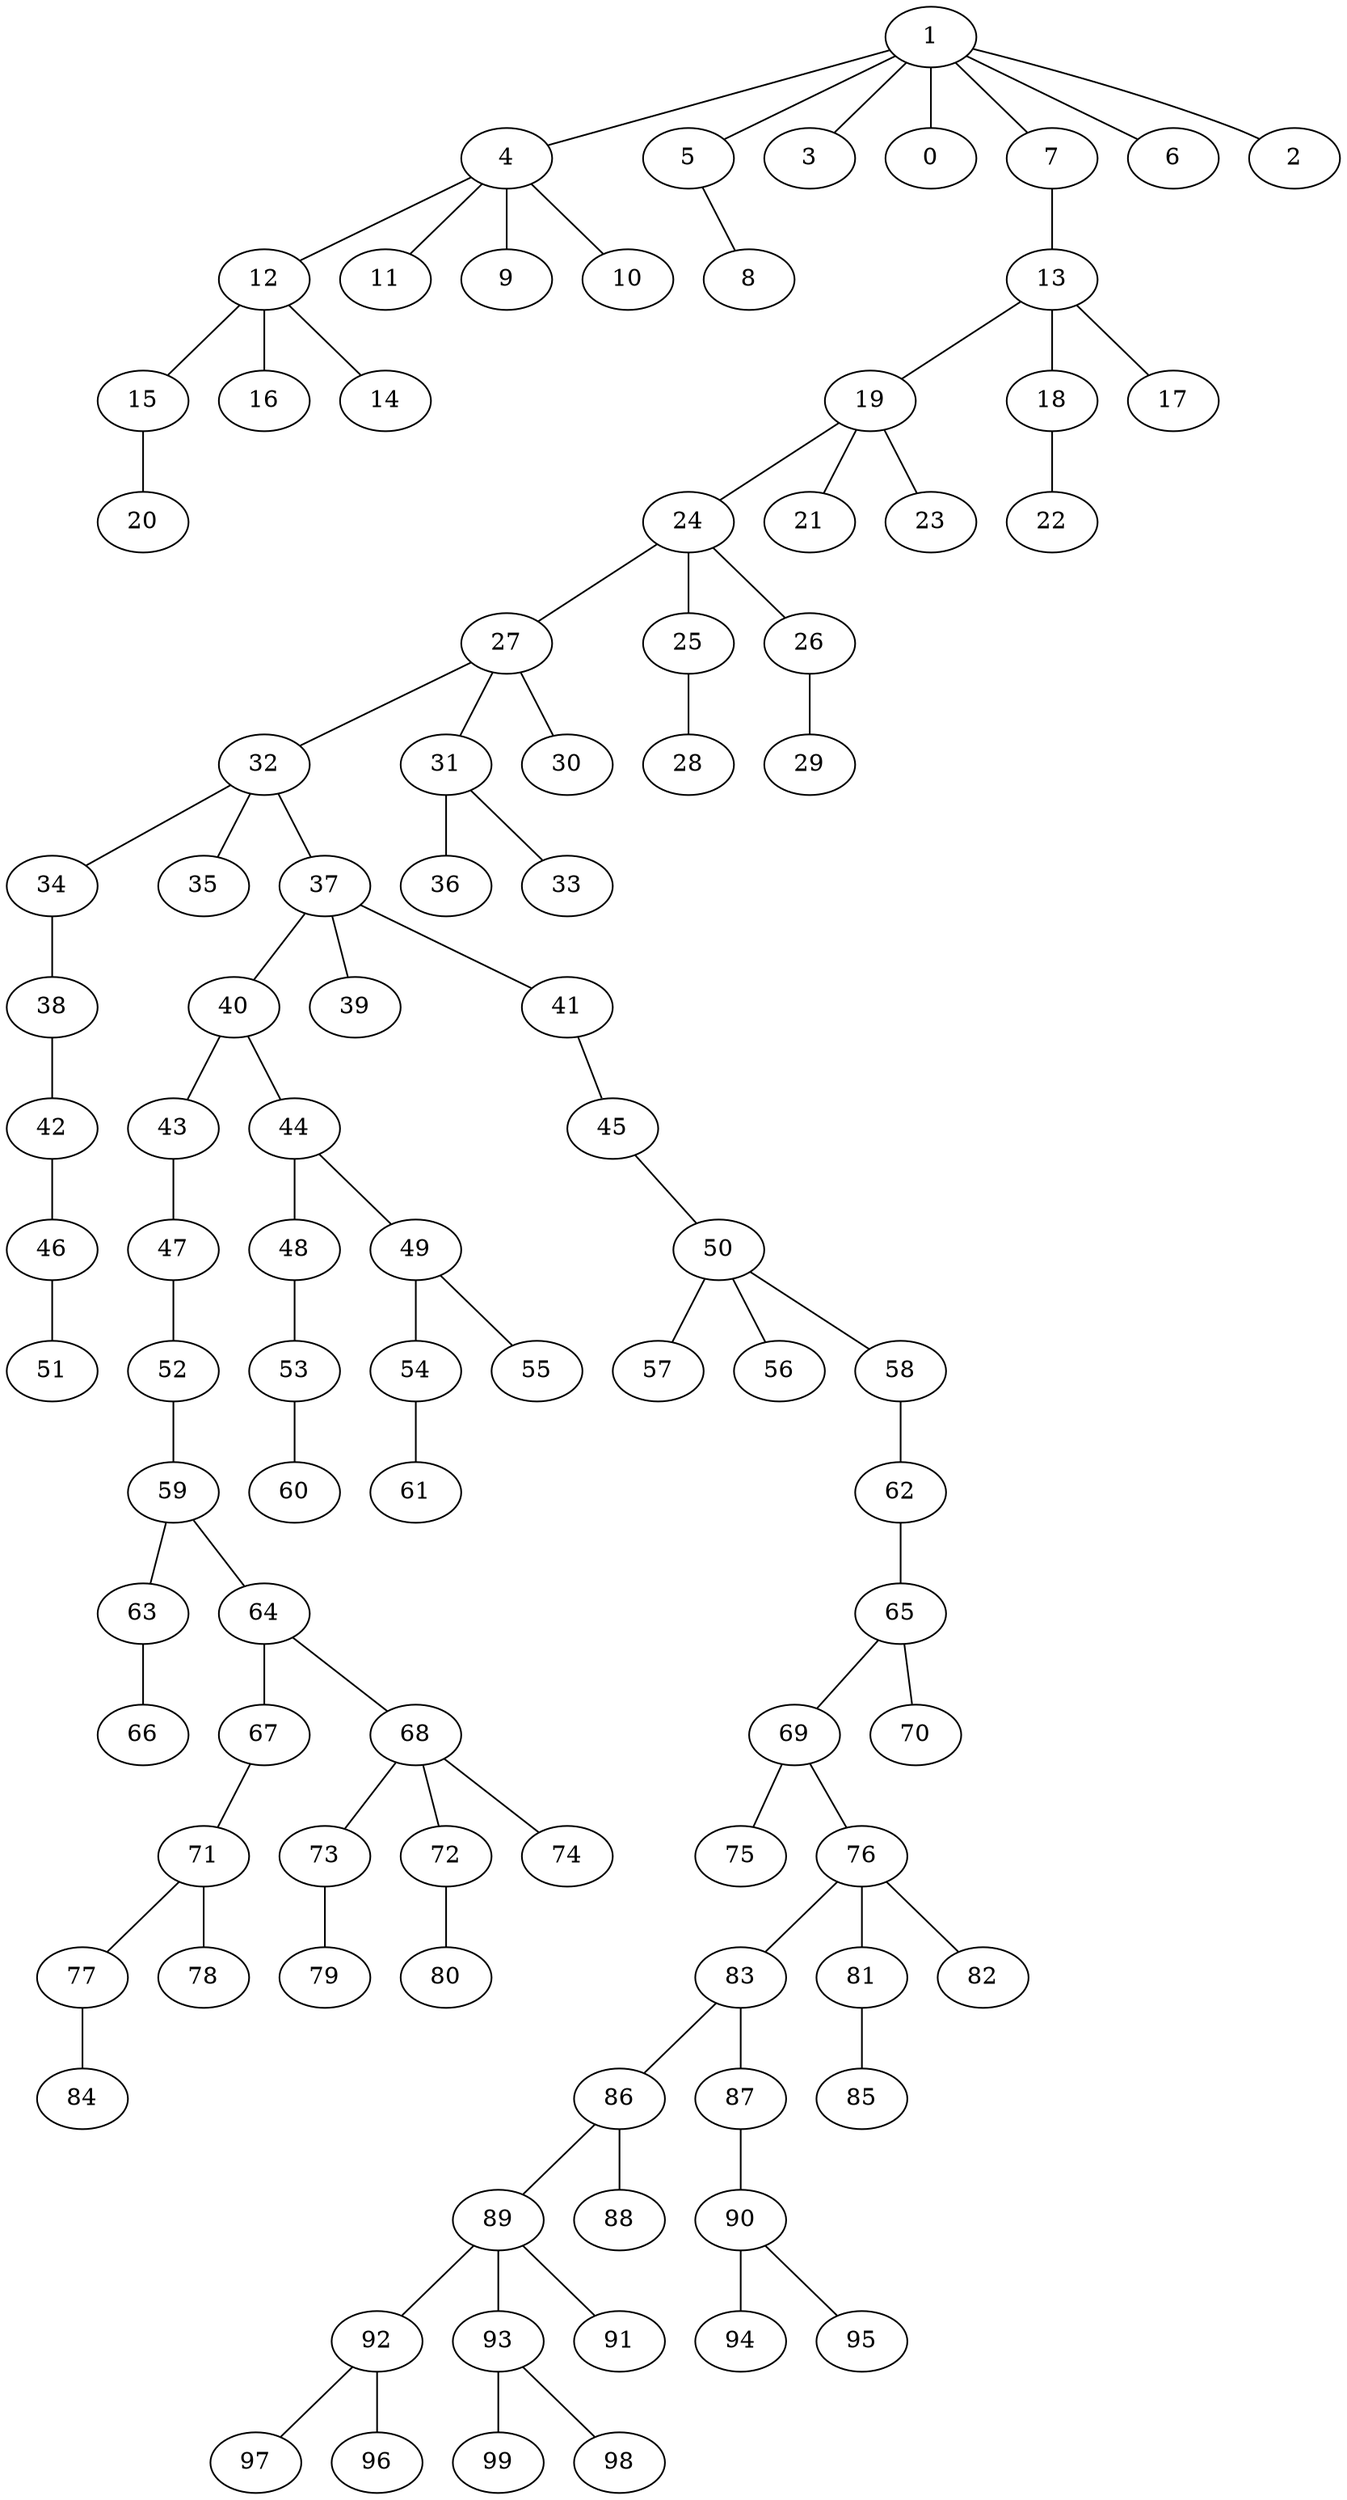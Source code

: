strict graph G {
1;
4;
5;
3;
0;
7;
6;
2;
12;
11;
9;
10;
8;
13;
15;
16;
14;
19;
18;
17;
20;
24;
21;
23;
22;
27;
25;
26;
32;
31;
30;
28;
29;
34;
35;
37;
36;
33;
38;
40;
39;
41;
42;
43;
44;
45;
46;
47;
48;
49;
50;
51;
52;
53;
54;
55;
57;
56;
58;
59;
60;
61;
62;
63;
64;
65;
66;
67;
68;
69;
70;
71;
73;
72;
74;
75;
76;
77;
78;
79;
80;
83;
81;
82;
84;
86;
87;
85;
89;
88;
90;
92;
93;
91;
94;
95;
97;
96;
99;
98;
93 -- 99;
37 -- 40;
40 -- 43;
13 -- 18;
92 -- 97;
71 -- 77;
89 -- 92;
48 -- 53;
49 -- 54;
59 -- 64;
26 -- 29;
73 -- 79;
40 -- 44;
89 -- 93;
24 -- 25;
54 -- 61;
37 -- 41;
49 -- 55;
1 -- 2;
92 -- 96;
89 -- 91;
68 -- 73;
90 -- 94;
71 -- 78;
42 -- 46;
24 -- 27;
1 -- 7;
7 -- 13;
83 -- 86;
12 -- 16;
81 -- 85;
76 -- 82;
86 -- 88;
27 -- 32;
27 -- 31;
43 -- 47;
4 -- 9;
27 -- 30;
69 -- 75;
12 -- 15;
45 -- 50;
69 -- 76;
76 -- 81;
32 -- 34;
13 -- 19;
24 -- 26;
19 -- 24;
53 -- 60;
65 -- 70;
63 -- 66;
46 -- 51;
50 -- 58;
90 -- 95;
72 -- 80;
44 -- 48;
1 -- 3;
4 -- 11;
68 -- 74;
19 -- 21;
25 -- 28;
15 -- 20;
59 -- 63;
31 -- 33;
64 -- 67;
44 -- 49;
83 -- 87;
34 -- 38;
62 -- 65;
32 -- 37;
87 -- 90;
5 -- 8;
41 -- 45;
19 -- 23;
12 -- 14;
32 -- 35;
50 -- 57;
1 -- 5;
31 -- 36;
67 -- 71;
77 -- 84;
76 -- 83;
4 -- 12;
1 -- 4;
37 -- 39;
93 -- 98;
4 -- 10;
13 -- 17;
38 -- 42;
47 -- 52;
18 -- 22;
86 -- 89;
1 -- 0;
52 -- 59;
65 -- 69;
50 -- 56;
68 -- 72;
1 -- 6;
58 -- 62;
64 -- 68;
}

